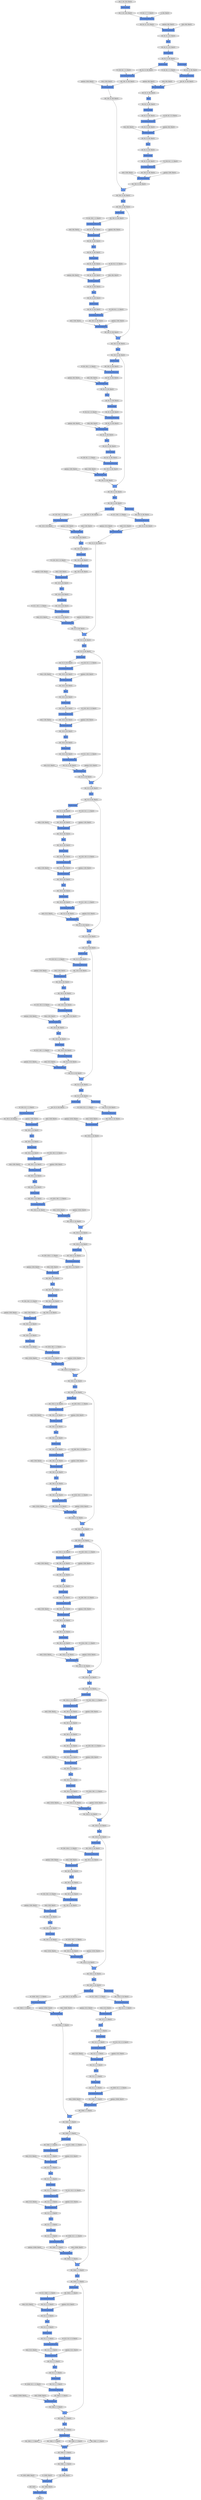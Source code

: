 digraph graphname{rankdir=TB;47751080542352 [label="HaloExchange",shape="record",fillcolor="#6495ED",style="filled"];47751080542416 [label="HaloExchange",shape="record",fillcolor="#6495ED",style="filled"];47751080542480 [label="(64, 256, 15, 56), float32",shape="octagon",fillcolor="#E0E0E0",style="filled"];47749230592336 [label="W: (1000, 4096), float32",shape="octagon",fillcolor="#E0E0E0",style="filled"];47751080542544 [label="(64, 64, 15, 56), float32",shape="octagon",fillcolor="#E0E0E0",style="filled"];47751080542608 [label="(64, 256, 15, 56), float32",shape="octagon",fillcolor="#E0E0E0",style="filled"];47751080542672 [label="BatchNormalization",shape="record",fillcolor="#6495ED",style="filled"];47751080542736 [label="(64, 64, 15, 56), float32",shape="octagon",fillcolor="#E0E0E0",style="filled"];47751029293584 [label="ReLU",shape="record",fillcolor="#6495ED",style="filled"];47751080542800 [label="_ + _",shape="record",fillcolor="#6495ED",style="filled"];47751087391376 [label="(64, 128, 8, 28), float32",shape="octagon",fillcolor="#E0E0E0",style="filled"];47749230592720 [label="b: (1000), float32",shape="octagon",fillcolor="#E0E0E0",style="filled"];47751087391504 [label="BatchNormalization",shape="record",fillcolor="#6495ED",style="filled"];47751080543056 [label="Convolution2DFunction",shape="record",fillcolor="#6495ED",style="filled"];47751087391632 [label="(64, 128, 8, 28), float32",shape="octagon",fillcolor="#E0E0E0",style="filled"];47751080543120 [label="(64, 64, 15, 56), float32",shape="octagon",fillcolor="#E0E0E0",style="filled"];47751029294032 [label="ReLU",shape="record",fillcolor="#6495ED",style="filled"];47751087391760 [label="HaloExchange",shape="record",fillcolor="#6495ED",style="filled"];47751080543248 [label="(64, 64, 15, 56), float32",shape="octagon",fillcolor="#E0E0E0",style="filled"];47751087391888 [label="(64, 128, 8, 28), float32",shape="octagon",fillcolor="#E0E0E0",style="filled"];47751080543440 [label="(64, 64, 15, 56), float32",shape="octagon",fillcolor="#E0E0E0",style="filled"];47751080543504 [label="ReLU",shape="record",fillcolor="#6495ED",style="filled"];47751080543568 [label="(64, 64, 15, 56), float32",shape="octagon",fillcolor="#E0E0E0",style="filled"];47751087392144 [label="(64, 512, 8, 28), float32",shape="octagon",fillcolor="#E0E0E0",style="filled"];47751080543632 [label="Convolution2DFunction",shape="record",fillcolor="#6495ED",style="filled"];47751087392272 [label="(64, 512, 8, 28), float32",shape="octagon",fillcolor="#E0E0E0",style="filled"];47751079953936 [label="ReLU",shape="record",fillcolor="#6495ED",style="filled"];47751079954000 [label="Convolution2DFunction",shape="record",fillcolor="#6495ED",style="filled"];47751087392400 [label="(64, 512, 8, 28), float32",shape="octagon",fillcolor="#E0E0E0",style="filled"];47751080543888 [label="BatchNormalization",shape="record",fillcolor="#6495ED",style="filled"];47751087392464 [label="BatchNormalization",shape="record",fillcolor="#6495ED",style="filled"];47751080543952 [label="(64, 64, 15, 56), float32",shape="octagon",fillcolor="#E0E0E0",style="filled"];47751080544080 [label="(64, 64, 15, 56), float32",shape="octagon",fillcolor="#E0E0E0",style="filled"];47751087392656 [label="BatchNormalization",shape="record",fillcolor="#6495ED",style="filled"];47751080544208 [label="HaloExchange",shape="record",fillcolor="#6495ED",style="filled"];47751080544272 [label="(64, 256, 15, 56), float32",shape="octagon",fillcolor="#E0E0E0",style="filled"];47751080544336 [label="(64, 256, 15, 56), float32",shape="octagon",fillcolor="#E0E0E0",style="filled"];47751087392912 [label="Convolution2DFunction",shape="record",fillcolor="#6495ED",style="filled"];47751080544400 [label="BatchNormalization",shape="record",fillcolor="#6495ED",style="filled"];47751079954576 [label="(64, 3, 62, 224), float32",shape="octagon",fillcolor="#E0E0E0",style="filled"];47751087392976 [label="(64, 512, 8, 28), float32",shape="octagon",fillcolor="#E0E0E0",style="filled"];47751080544464 [label="ReLU",shape="record",fillcolor="#6495ED",style="filled"];47751080544720 [label="Convolution2DFunction",shape="record",fillcolor="#6495ED",style="filled"];47751080544784 [label="(64, 256, 15, 56), float32",shape="octagon",fillcolor="#E0E0E0",style="filled"];47751080544912 [label="HaloExchange",shape="record",fillcolor="#6495ED",style="filled"];47751087393488 [label="SpatialAllGather",shape="record",fillcolor="#6495ED",style="filled"];47751080544976 [label="Convolution2DFunction",shape="record",fillcolor="#6495ED",style="filled"];47751087393552 [label="(64, 512, 8, 28), float32",shape="octagon",fillcolor="#E0E0E0",style="filled"];47751080545040 [label="(64, 256, 15, 56), float32",shape="octagon",fillcolor="#E0E0E0",style="filled"];47751080545104 [label="ReLU",shape="record",fillcolor="#6495ED",style="filled"];47751080545232 [label="(64, 64, 15, 56), float32",shape="octagon",fillcolor="#E0E0E0",style="filled"];47751080545296 [label="ReLU",shape="record",fillcolor="#6495ED",style="filled"];47751080545360 [label="(64, 64, 15, 56), float32",shape="octagon",fillcolor="#E0E0E0",style="filled"];47751028083792 [label="(64, 64, 31, 112), float32",shape="octagon",fillcolor="#E0E0E0",style="filled"];47751080545424 [label="Convolution2DFunction",shape="record",fillcolor="#6495ED",style="filled"];47751087394000 [label="HaloExchange",shape="record",fillcolor="#6495ED",style="filled"];47751087394064 [label="(64, 256, 4, 14), float32",shape="octagon",fillcolor="#E0E0E0",style="filled"];47751080545680 [label="BatchNormalization",shape="record",fillcolor="#6495ED",style="filled"];47751080545744 [label="(64, 64, 15, 56), float32",shape="octagon",fillcolor="#E0E0E0",style="filled"];47751080545872 [label="(64, 64, 15, 56), float32",shape="octagon",fillcolor="#E0E0E0",style="filled"];47751087394448 [label="ReLU",shape="record",fillcolor="#6495ED",style="filled"];47751080546000 [label="ReLU",shape="record",fillcolor="#6495ED",style="filled"];47751080546064 [label="(64, 64, 15, 56), float32",shape="octagon",fillcolor="#E0E0E0",style="filled"];47751080546128 [label="HaloExchange",shape="record",fillcolor="#6495ED",style="filled"];47751087394704 [label="Convolution2DFunction",shape="record",fillcolor="#6495ED",style="filled"];47751080546192 [label="_ + _",shape="record",fillcolor="#6495ED",style="filled"];47751087394768 [label="(64, 256, 4, 14), float32",shape="octagon",fillcolor="#E0E0E0",style="filled"];47751080546256 [label="BatchNormalization",shape="record",fillcolor="#6495ED",style="filled"];47751087525968 [label="BatchNormalization",shape="record",fillcolor="#6495ED",style="filled"];47751087427664 [label="(64, 1024, 4, 14), float32",shape="octagon",fillcolor="#E0E0E0",style="filled"];47749230530832 [label="W: (512, 1024, 1, 1), float32",shape="octagon",fillcolor="#E0E0E0",style="filled"];47751087427920 [label="BatchNormalization",shape="record",fillcolor="#6495ED",style="filled"];47749230268752 [label="gamma: (512), float32",shape="octagon",fillcolor="#E0E0E0",style="filled"];47751087526288 [label="(64, 1024, 4, 14), float32",shape="octagon",fillcolor="#E0E0E0",style="filled"];47749230465424 [label="gamma: (1024), float32",shape="octagon",fillcolor="#E0E0E0",style="filled"];47751087427984 [label="(64, 1024, 4, 14), float32",shape="octagon",fillcolor="#E0E0E0",style="filled"];47749230269072 [label="beta: (512), float32",shape="octagon",fillcolor="#E0E0E0",style="filled"];47749230531280 [label="gamma: (512), float32",shape="octagon",fillcolor="#E0E0E0",style="filled"];47749230465744 [label="beta: (1024), float32",shape="octagon",fillcolor="#E0E0E0",style="filled"];47751087526800 [label="Convolution2DFunction",shape="record",fillcolor="#6495ED",style="filled"];47751087428496 [label="HaloExchange",shape="record",fillcolor="#6495ED",style="filled"];47751087526864 [label="(64, 1024, 4, 14), float32",shape="octagon",fillcolor="#E0E0E0",style="filled"];47751087428560 [label="(64, 1024, 4, 14), float32",shape="octagon",fillcolor="#E0E0E0",style="filled"];47749230531600 [label="beta: (512), float32",shape="octagon",fillcolor="#E0E0E0",style="filled"];47751087527056 [label="(64, 1024, 4, 14), float32",shape="octagon",fillcolor="#E0E0E0",style="filled"];47749230466320 [label="W: (256, 1024, 1, 1), float32",shape="octagon",fillcolor="#E0E0E0",style="filled"];47749230269712 [label="W: (256, 512, 1, 1), float32",shape="octagon",fillcolor="#E0E0E0",style="filled"];47749230531984 [label="W: (512, 512, 3, 3), float32",shape="octagon",fillcolor="#E0E0E0",style="filled"];47751087429072 [label="(64, 256, 4, 14), float32",shape="octagon",fillcolor="#E0E0E0",style="filled"];47751087527440 [label="(64, 256, 4, 14), float32",shape="octagon",fillcolor="#E0E0E0",style="filled"];47749230466768 [label="gamma: (256), float32",shape="octagon",fillcolor="#E0E0E0",style="filled"];47749230270160 [label="gamma: (256), float32",shape="octagon",fillcolor="#E0E0E0",style="filled"];47749230532432 [label="gamma: (512), float32",shape="octagon",fillcolor="#E0E0E0",style="filled"];47751087429456 [label="ReLU",shape="record",fillcolor="#6495ED",style="filled"];47751087527824 [label="ReLU",shape="record",fillcolor="#6495ED",style="filled"];47749230467088 [label="beta: (256), float32",shape="octagon",fillcolor="#E0E0E0",style="filled"];47749230270480 [label="beta: (256), float32",shape="octagon",fillcolor="#E0E0E0",style="filled"];47751087429712 [label="Convolution2DFunction",shape="record",fillcolor="#6495ED",style="filled"];47749230532752 [label="beta: (512), float32",shape="octagon",fillcolor="#E0E0E0",style="filled"];47751087528080 [label="Convolution2DFunction",shape="record",fillcolor="#6495ED",style="filled"];47751087429776 [label="(64, 256, 4, 14), float32",shape="octagon",fillcolor="#E0E0E0",style="filled"];47751087528144 [label="(64, 256, 4, 14), float32",shape="octagon",fillcolor="#E0E0E0",style="filled"];47751087429904 [label="ReLU",shape="record",fillcolor="#6495ED",style="filled"];47751087528272 [label="ReLU",shape="record",fillcolor="#6495ED",style="filled"];47749230467472 [label="W: (256, 256, 3, 3), float32",shape="octagon",fillcolor="#E0E0E0",style="filled"];47751087430032 [label="(64, 256, 4, 14), float32",shape="octagon",fillcolor="#E0E0E0",style="filled"];47749230270864 [label="W: (256, 256, 3, 3), float32",shape="octagon",fillcolor="#E0E0E0",style="filled"];47751087528400 [label="(64, 256, 4, 14), float32",shape="octagon",fillcolor="#E0E0E0",style="filled"];47749230533136 [label="W: (2048, 512, 1, 1), float32",shape="octagon",fillcolor="#E0E0E0",style="filled"];47751087430160 [label="HaloExchange",shape="record",fillcolor="#6495ED",style="filled"];47751087528528 [label="HaloExchange",shape="record",fillcolor="#6495ED",style="filled"];47751087430288 [label="(64, 256, 4, 14), float32",shape="octagon",fillcolor="#E0E0E0",style="filled"];47751087528656 [label="(64, 256, 4, 14), float32",shape="octagon",fillcolor="#E0E0E0",style="filled"];47749230467920 [label="gamma: (256), float32",shape="octagon",fillcolor="#E0E0E0",style="filled"];47749230271312 [label="gamma: (256), float32",shape="octagon",fillcolor="#E0E0E0",style="filled"];47749230533584 [label="gamma: (2048), float32",shape="octagon",fillcolor="#E0E0E0",style="filled"];47751087430608 [label="ReLU",shape="record",fillcolor="#6495ED",style="filled"];47751087528976 [label="ReLU",shape="record",fillcolor="#6495ED",style="filled"];47751087430672 [label="(64, 256, 4, 14), float32",shape="octagon",fillcolor="#E0E0E0",style="filled"];47751087529040 [label="(64, 256, 4, 14), float32",shape="octagon",fillcolor="#E0E0E0",style="filled"];47749230468240 [label="beta: (256), float32",shape="octagon",fillcolor="#E0E0E0",style="filled"];47749230271632 [label="beta: (256), float32",shape="octagon",fillcolor="#E0E0E0",style="filled"];47749230533904 [label="beta: (2048), float32",shape="octagon",fillcolor="#E0E0E0",style="filled"];47751087431056 [label="Convolution2DFunction",shape="record",fillcolor="#6495ED",style="filled"];47751087529424 [label="Convolution2DFunction",shape="record",fillcolor="#6495ED",style="filled"];47749230468624 [label="W: (1024, 256, 1, 1), float32",shape="octagon",fillcolor="#E0E0E0",style="filled"];47749230272016 [label="W: (1024, 256, 1, 1), float32",shape="octagon",fillcolor="#E0E0E0",style="filled"];47749230534288 [label="W: (2048, 1024, 1, 1), float32",shape="octagon",fillcolor="#E0E0E0",style="filled"];47751087431312 [label="BatchNormalization",shape="record",fillcolor="#6495ED",style="filled"];47751087529680 [label="BatchNormalization",shape="record",fillcolor="#6495ED",style="filled"];47751087431376 [label="(64, 256, 4, 14), float32",shape="octagon",fillcolor="#E0E0E0",style="filled"];47751087529744 [label="(64, 256, 4, 14), float32",shape="octagon",fillcolor="#E0E0E0",style="filled"];47751087431504 [label="_ + _",shape="record",fillcolor="#6495ED",style="filled"];47751087529872 [label="_ + _",shape="record",fillcolor="#6495ED",style="filled"];47751087431632 [label="(64, 256, 4, 14), float32",shape="octagon",fillcolor="#E0E0E0",style="filled"];47749230469072 [label="gamma: (1024), float32",shape="octagon",fillcolor="#E0E0E0",style="filled"];47749230272464 [label="gamma: (1024), float32",shape="octagon",fillcolor="#E0E0E0",style="filled"];47749230567504 [label="beta: (2048), float32",shape="octagon",fillcolor="#E0E0E0",style="filled"];47751087562832 [label="(64, 512, 2, 7), float32",shape="octagon",fillcolor="#E0E0E0",style="filled"];47751087464528 [label="(64, 256, 4, 14), float32",shape="octagon",fillcolor="#E0E0E0",style="filled"];47751087628496 [label="(64, 512, 2, 7), float32",shape="octagon",fillcolor="#E0E0E0",style="filled"];47749230207312 [label="gamma: (512), float32",shape="octagon",fillcolor="#E0E0E0",style="filled"];47751087628752 [label="(64, 512, 2, 7), float32",shape="octagon",fillcolor="#E0E0E0",style="filled"];47749230568080 [label="W: (512, 2048, 1, 1), float32",shape="octagon",fillcolor="#E0E0E0",style="filled"];47749230207632 [label="beta: (512), float32",shape="octagon",fillcolor="#E0E0E0",style="filled"];47751087563536 [label="(64, 512, 2, 7), float32",shape="octagon",fillcolor="#E0E0E0",style="filled"];47751087465232 [label="(64, 256, 4, 14), float32",shape="octagon",fillcolor="#E0E0E0",style="filled"];47751087629136 [label="(64, 2048, 2, 7), float32",shape="octagon",fillcolor="#E0E0E0",style="filled"];47751087563664 [label="BatchNormalization",shape="record",fillcolor="#6495ED",style="filled"];47751087465360 [label="BatchNormalization",shape="record",fillcolor="#6495ED",style="filled"];47751087629264 [label="(64, 2048, 2, 7), float32",shape="octagon",fillcolor="#E0E0E0",style="filled"];47751087563792 [label="(64, 512, 2, 7), float32",shape="octagon",fillcolor="#E0E0E0",style="filled"];47751087465488 [label="(64, 256, 4, 14), float32",shape="octagon",fillcolor="#E0E0E0",style="filled"];47749230208016 [label="W: (512, 256, 1, 1), float32",shape="octagon",fillcolor="#E0E0E0",style="filled"];47749230568528 [label="gamma: (512), float32",shape="octagon",fillcolor="#E0E0E0",style="filled"];47751087563920 [label="Convolution2DFunction",shape="record",fillcolor="#6495ED",style="filled"];47751087564048 [label="(64, 512, 2, 7), float32",shape="octagon",fillcolor="#E0E0E0",style="filled"];47751087465744 [label="(64, 256, 4, 14), float32",shape="octagon",fillcolor="#E0E0E0",style="filled"];47749230568848 [label="beta: (512), float32",shape="octagon",fillcolor="#E0E0E0",style="filled"];47751087465936 [label="ReLU",shape="record",fillcolor="#6495ED",style="filled"];47749230208464 [label="gamma: (512), float32",shape="octagon",fillcolor="#E0E0E0",style="filled"];47751087629840 [label="(64, 2048, 2, 7), float32",shape="octagon",fillcolor="#E0E0E0",style="filled"];47751087466000 [label="HaloExchange",shape="record",fillcolor="#6495ED",style="filled"];47751087564368 [label="BatchNormalization",shape="record",fillcolor="#6495ED",style="filled"];47751087564432 [label="(64, 2048, 2, 7), float32",shape="octagon",fillcolor="#E0E0E0",style="filled"];47751087466128 [label="(64, 1024, 4, 14), float32",shape="octagon",fillcolor="#E0E0E0",style="filled"];47749230569232 [label="W: (512, 512, 3, 3), float32",shape="octagon",fillcolor="#E0E0E0",style="filled"];47751087564560 [label="(64, 1024, 4, 14), float32",shape="octagon",fillcolor="#E0E0E0",style="filled"];47751087466256 [label="(64, 1024, 4, 14), float32",shape="octagon",fillcolor="#E0E0E0",style="filled"];47749230208784 [label="beta: (512), float32",shape="octagon",fillcolor="#E0E0E0",style="filled"];47751087564624 [label="HaloExchange",shape="record",fillcolor="#6495ED",style="filled"];47751087466320 [label="BatchNormalization",shape="record",fillcolor="#6495ED",style="filled"];47751087630352 [label="AveragePooling2D",shape="record",fillcolor="#6495ED",style="filled"];47751087564816 [label="BatchNormalization",shape="record",fillcolor="#6495ED",style="filled"];47751087466512 [label="HaloExchange",shape="record",fillcolor="#6495ED",style="filled"];47751087630416 [label="(64, 2048, 2, 7), float32",shape="octagon",fillcolor="#E0E0E0",style="filled"];47751087630544 [label="SoftmaxCrossEntropy",shape="record",fillcolor="#6495ED",style="filled"];47749230569680 [label="gamma: (512), float32",shape="octagon",fillcolor="#E0E0E0",style="filled"];47751087630608 [label="(64, 2048, 2, 7), float32",shape="octagon",fillcolor="#E0E0E0",style="filled"];47751087565072 [label="ReLU",shape="record",fillcolor="#6495ED",style="filled"];47751087466768 [label="Convolution2DFunction",shape="record",fillcolor="#6495ED",style="filled"];47751087565136 [label="(64, 2048, 2, 7), float32",shape="octagon",fillcolor="#E0E0E0",style="filled"];47751087466832 [label="(64, 1024, 4, 14), float32",shape="octagon",fillcolor="#E0E0E0",style="filled"];47749230209360 [label="W: (128, 512, 1, 1), float32",shape="octagon",fillcolor="#E0E0E0",style="filled"];47749230570000 [label="beta: (512), float32",shape="octagon",fillcolor="#E0E0E0",style="filled"];47751087630928 [label="(64, 2048, 2, 7), float32",shape="octagon",fillcolor="#E0E0E0",style="filled"];47751087565520 [label="(64, 2048, 2, 7), float32",shape="octagon",fillcolor="#E0E0E0",style="filled"];47751087565584 [label="ReLU",shape="record",fillcolor="#6495ED",style="filled"];47749230209808 [label="gamma: (128), float32",shape="octagon",fillcolor="#E0E0E0",style="filled"];47751087631184 [label="(64, 2048, 2, 7), float32",shape="octagon",fillcolor="#E0E0E0",style="filled"];47751087565648 [label="(64, 2048, 2, 7), float32",shape="octagon",fillcolor="#E0E0E0",style="filled"];47751087467344 [label="HaloExchange",shape="record",fillcolor="#6495ED",style="filled"];47749230570384 [label="W: (2048, 512, 1, 1), float32",shape="octagon",fillcolor="#E0E0E0",style="filled"];47751087467408 [label="(64, 1024, 4, 14), float32",shape="octagon",fillcolor="#E0E0E0",style="filled"];47751087565776 [label="(64, 2048, 2, 7), float32",shape="octagon",fillcolor="#E0E0E0",style="filled"];47751087565840 [label="ReLU",shape="record",fillcolor="#6495ED",style="filled"];47751087467600 [label="(64, 1024, 4, 14), float32",shape="octagon",fillcolor="#E0E0E0",style="filled"];47749230210128 [label="beta: (128), float32",shape="octagon",fillcolor="#E0E0E0",style="filled"];47751087631504 [label="(64, 2048, 2, 7), float32",shape="octagon",fillcolor="#E0E0E0",style="filled"];47751087566032 [label="Convolution2DFunction",shape="record",fillcolor="#6495ED",style="filled"];47749230570832 [label="gamma: (2048), float32",shape="octagon",fillcolor="#E0E0E0",style="filled"];47751087631760 [label="LinearFunction",shape="record",fillcolor="#6495ED",style="filled"];47751087467920 [label="ReLU",shape="record",fillcolor="#6495ED",style="filled"];47751087631824 [label="(64, 2048, 8, 7), float32",shape="octagon",fillcolor="#E0E0E0",style="filled"];47751087566288 [label="HaloExchange",shape="record",fillcolor="#6495ED",style="filled"];47751087467984 [label="(64, 256, 4, 14), float32",shape="octagon",fillcolor="#E0E0E0",style="filled"];47749230210512 [label="W: (128, 128, 3, 3), float32",shape="octagon",fillcolor="#E0E0E0",style="filled"];47751087566352 [label="(64, 2048, 2, 7), float32",shape="octagon",fillcolor="#E0E0E0",style="filled"];47749161266768 [label="W: (64, 3, 7, 7), float32",shape="octagon",fillcolor="#E0E0E0",style="filled"];47749230571152 [label="beta: (2048), float32",shape="octagon",fillcolor="#E0E0E0",style="filled"];47751087632080 [label="Reshape",shape="record",fillcolor="#6495ED",style="filled"];47751087468368 [label="Convolution2DFunction",shape="record",fillcolor="#6495ED",style="filled"];47749230210960 [label="gamma: (128), float32",shape="octagon",fillcolor="#E0E0E0",style="filled"];47751087632336 [label="(64), int32",shape="octagon",fillcolor="#E0E0E0",style="filled"];47751087665232 [label="(64, 2048, 2, 1), float32",shape="octagon",fillcolor="#E0E0E0",style="filled"];47751080653008 [label="HaloExchange",shape="record",fillcolor="#6495ED",style="filled"];47751080653072 [label="(64, 128, 8, 28), float32",shape="octagon",fillcolor="#E0E0E0",style="filled"];47749230178576 [label="beta: (64), float32",shape="octagon",fillcolor="#E0E0E0",style="filled"];47751080653136 [label="BatchNormalization",shape="record",fillcolor="#6495ED",style="filled"];47751080653200 [label="(64, 128, 8, 28), float32",shape="octagon",fillcolor="#E0E0E0",style="filled"];47751080653264 [label="Convolution2DFunction",shape="record",fillcolor="#6495ED",style="filled"];47749230178960 [label="W: (256, 64, 1, 1), float32",shape="octagon",fillcolor="#E0E0E0",style="filled"];47751080653584 [label="(64, 128, 8, 28), float32",shape="octagon",fillcolor="#E0E0E0",style="filled"];47751087666000 [label="(64, 4096), float32",shape="octagon",fillcolor="#E0E0E0",style="filled"];47751080653712 [label="(64, 128, 8, 28), float32",shape="octagon",fillcolor="#E0E0E0",style="filled"];47751080653840 [label="ReLU",shape="record",fillcolor="#6495ED",style="filled"];47751080653904 [label="(64, 512, 8, 28), float32",shape="octagon",fillcolor="#E0E0E0",style="filled"];47749230179408 [label="gamma: (256), float32",shape="octagon",fillcolor="#E0E0E0",style="filled"];47751080653968 [label="(64, 512, 8, 28), float32",shape="octagon",fillcolor="#E0E0E0",style="filled"];47751080654032 [label="BatchNormalization",shape="record",fillcolor="#6495ED",style="filled"];47751080654096 [label="ReLU",shape="record",fillcolor="#6495ED",style="filled"];47751087666512 [label="(64, 1000), float32",shape="octagon",fillcolor="#E0E0E0",style="filled"];47749230179728 [label="beta: (256), float32",shape="octagon",fillcolor="#E0E0E0",style="filled"];47751087666640 [label="float32",shape="octagon",fillcolor="#E0E0E0",style="filled"];47751080654352 [label="Convolution2DFunction",shape="record",fillcolor="#6495ED",style="filled"];47751080654416 [label="(64, 512, 8, 28), float32",shape="octagon",fillcolor="#E0E0E0",style="filled"];47751080654608 [label="ReLU",shape="record",fillcolor="#6495ED",style="filled"];47749154289424 [label="BatchNormalization",shape="record",fillcolor="#6495ED",style="filled"];47751080654672 [label="(64, 512, 8, 28), float32",shape="octagon",fillcolor="#E0E0E0",style="filled"];47751080654800 [label="(64, 512, 8, 28), float32",shape="octagon",fillcolor="#E0E0E0",style="filled"];47749230180304 [label="W: (64, 256, 1, 1), float32",shape="octagon",fillcolor="#E0E0E0",style="filled"];47751080655120 [label="ReLU",shape="record",fillcolor="#6495ED",style="filled"];47751080655184 [label="(64, 128, 8, 28), float32",shape="octagon",fillcolor="#E0E0E0",style="filled"];47749230180752 [label="gamma: (64), float32",shape="octagon",fillcolor="#E0E0E0",style="filled"];47751080655568 [label="Convolution2DFunction",shape="record",fillcolor="#6495ED",style="filled"];47749230181072 [label="beta: (64), float32",shape="octagon",fillcolor="#E0E0E0",style="filled"];47751080655824 [label="BatchNormalization",shape="record",fillcolor="#6495ED",style="filled"];47751080655888 [label="(64, 128, 8, 28), float32",shape="octagon",fillcolor="#E0E0E0",style="filled"];47749230181456 [label="W: (64, 64, 3, 3), float32",shape="octagon",fillcolor="#E0E0E0",style="filled"];47751080656016 [label="_ + _",shape="record",fillcolor="#6495ED",style="filled"];47749123226768 [label="_ + _",shape="record",fillcolor="#6495ED",style="filled"];47751080656144 [label="(64, 128, 8, 28), float32",shape="octagon",fillcolor="#E0E0E0",style="filled"];47751080656272 [label="HaloExchange",shape="record",fillcolor="#6495ED",style="filled"];47751080656400 [label="(64, 128, 8, 28), float32",shape="octagon",fillcolor="#E0E0E0",style="filled"];47749230181904 [label="gamma: (64), float32",shape="octagon",fillcolor="#E0E0E0",style="filled"];47751079919568 [label="HaloExchange",shape="record",fillcolor="#6495ED",style="filled"];47751080656720 [label="ReLU",shape="record",fillcolor="#6495ED",style="filled"];47749230182224 [label="beta: (64), float32",shape="octagon",fillcolor="#E0E0E0",style="filled"];47749154291536 [label="b: (64), float32",shape="octagon",fillcolor="#E0E0E0",style="filled"];47751080656784 [label="(64, 128, 8, 28), float32",shape="octagon",fillcolor="#E0E0E0",style="filled"];47751087505552 [label="(64, 1024, 4, 14), float32",shape="octagon",fillcolor="#E0E0E0",style="filled"];47749230248208 [label="W: (512, 128, 1, 1), float32",shape="octagon",fillcolor="#E0E0E0",style="filled"];47751080591632 [label="(64, 64, 15, 56), float32",shape="octagon",fillcolor="#E0E0E0",style="filled"];47749230117136 [label="gamma: (256), float32",shape="octagon",fillcolor="#E0E0E0",style="filled"];47749230444880 [label="W: (1024, 256, 1, 1), float32",shape="octagon",fillcolor="#E0E0E0",style="filled"];47751080591696 [label="(64, 64, 15, 56), float32",shape="octagon",fillcolor="#E0E0E0",style="filled"];47751080591760 [label="(64, 256, 15, 56), float32",shape="octagon",fillcolor="#E0E0E0",style="filled"];47751080591824 [label="(64, 64, 15, 56), float32",shape="octagon",fillcolor="#E0E0E0",style="filled"];47751087505936 [label="(64, 256, 4, 14), float32",shape="octagon",fillcolor="#E0E0E0",style="filled"];47751080591888 [label="HaloExchange",shape="record",fillcolor="#6495ED",style="filled"];47749230510672 [label="W: (256, 1024, 1, 1), float32",shape="octagon",fillcolor="#E0E0E0",style="filled"];47749230117456 [label="beta: (256), float32",shape="octagon",fillcolor="#E0E0E0",style="filled"];47749230051920 [label="gamma: (64), float32",shape="octagon",fillcolor="#E0E0E0",style="filled"];47751080592016 [label="(64, 256, 15, 56), float32",shape="octagon",fillcolor="#E0E0E0",style="filled"];47749230248656 [label="gamma: (512), float32",shape="octagon",fillcolor="#E0E0E0",style="filled"];47751080592080 [label="(64, 256, 15, 56), float32",shape="octagon",fillcolor="#E0E0E0",style="filled"];47749230445328 [label="gamma: (1024), float32",shape="octagon",fillcolor="#E0E0E0",style="filled"];47751080592144 [label="BatchNormalization",shape="record",fillcolor="#6495ED",style="filled"];47751080592208 [label="BatchNormalization",shape="record",fillcolor="#6495ED",style="filled"];47751087506320 [label="BatchNormalization",shape="record",fillcolor="#6495ED",style="filled"];47749230052240 [label="beta: (64), float32",shape="octagon",fillcolor="#E0E0E0",style="filled"];47749230117840 [label="W: (256, 64, 1, 1), float32",shape="octagon",fillcolor="#E0E0E0",style="filled"];47749230511120 [label="gamma: (256), float32",shape="octagon",fillcolor="#E0E0E0",style="filled"];47749230248976 [label="beta: (512), float32",shape="octagon",fillcolor="#E0E0E0",style="filled"];47749230445648 [label="beta: (1024), float32",shape="octagon",fillcolor="#E0E0E0",style="filled"];47751080592464 [label="HaloExchange",shape="record",fillcolor="#6495ED",style="filled"];47751087506576 [label="BatchNormalization",shape="record",fillcolor="#6495ED",style="filled"];47751080592528 [label="(64, 256, 15, 56), float32",shape="octagon",fillcolor="#E0E0E0",style="filled"];47751087506640 [label="(64, 256, 4, 14), float32",shape="octagon",fillcolor="#E0E0E0",style="filled"];47751080592720 [label="HaloExchange",shape="record",fillcolor="#6495ED",style="filled"];47749230511440 [label="beta: (256), float32",shape="octagon",fillcolor="#E0E0E0",style="filled"];47751087506768 [label="Convolution2DFunction",shape="record",fillcolor="#6495ED",style="filled"];47751080592784 [label="(64, 256, 15, 56), float32",shape="octagon",fillcolor="#E0E0E0",style="filled"];47749230118288 [label="gamma: (256), float32",shape="octagon",fillcolor="#E0E0E0",style="filled"];47751087506896 [label="(64, 256, 4, 14), float32",shape="octagon",fillcolor="#E0E0E0",style="filled"];47751080592848 [label="(64, 128, 8, 28), float32",shape="octagon",fillcolor="#E0E0E0",style="filled"];47751080592912 [label="HaloExchange",shape="record",fillcolor="#6495ED",style="filled"];47751087507024 [label="HaloExchange",shape="record",fillcolor="#6495ED",style="filled"];47749230249552 [label="W: (128, 512, 1, 1), float32",shape="octagon",fillcolor="#E0E0E0",style="filled"];47751080592976 [label="Convolution2DFunction",shape="record",fillcolor="#6495ED",style="filled"];47749230052944 [label="W: (64, 64, 1, 1), float32",shape="octagon",fillcolor="#E0E0E0",style="filled"];47749230446224 [label="W: (256, 1024, 1, 1), float32",shape="octagon",fillcolor="#E0E0E0",style="filled"];47751080593040 [label="(64, 128, 8, 28), float32",shape="octagon",fillcolor="#E0E0E0",style="filled"];47749230511824 [label="W: (256, 256, 3, 3), float32",shape="octagon",fillcolor="#E0E0E0",style="filled"];47751087507152 [label="(64, 256, 4, 14), float32",shape="octagon",fillcolor="#E0E0E0",style="filled"];47751080593104 [label="BatchNormalization",shape="record",fillcolor="#6495ED",style="filled"];47749230118608 [label="beta: (256), float32",shape="octagon",fillcolor="#E0E0E0",style="filled"];47751080593360 [label="Convolution2DFunction",shape="record",fillcolor="#6495ED",style="filled"];47749230053328 [label="gamma: (64), float32",shape="octagon",fillcolor="#E0E0E0",style="filled"];47749230250000 [label="gamma: (128), float32",shape="octagon",fillcolor="#E0E0E0",style="filled"];47751080593424 [label="(64, 128, 8, 28), float32",shape="octagon",fillcolor="#E0E0E0",style="filled"];47751087507536 [label="(64, 256, 4, 14), float32",shape="octagon",fillcolor="#E0E0E0",style="filled"];47749230446672 [label="gamma: (256), float32",shape="octagon",fillcolor="#E0E0E0",style="filled"];47749230512272 [label="gamma: (256), float32",shape="octagon",fillcolor="#E0E0E0",style="filled"];47751080593552 [label="(64, 128, 8, 28), float32",shape="octagon",fillcolor="#E0E0E0",style="filled"];47751080593680 [label="ReLU",shape="record",fillcolor="#6495ED",style="filled"];47749230053648 [label="beta: (64), float32",shape="octagon",fillcolor="#E0E0E0",style="filled"];47749230250320 [label="beta: (128), float32",shape="octagon",fillcolor="#E0E0E0",style="filled"];47751080593744 [label="(64, 128, 8, 28), float32",shape="octagon",fillcolor="#E0E0E0",style="filled"];47749230446992 [label="beta: (256), float32",shape="octagon",fillcolor="#E0E0E0",style="filled"];47751080593808 [label="ReLU",shape="record",fillcolor="#6495ED",style="filled"];47749230512592 [label="beta: (256), float32",shape="octagon",fillcolor="#E0E0E0",style="filled"];47751087507920 [label="Convolution2DFunction",shape="record",fillcolor="#6495ED",style="filled"];47751080593872 [label="(64, 128, 8, 28), float32",shape="octagon",fillcolor="#E0E0E0",style="filled"];47751080593936 [label="Convolution2DFunction",shape="record",fillcolor="#6495ED",style="filled"];47749230119504 [label="W: (64, 256, 1, 1), float32",shape="octagon",fillcolor="#E0E0E0",style="filled"];47749230054032 [label="W: (64, 64, 3, 3), float32",shape="octagon",fillcolor="#E0E0E0",style="filled"];47751087508176 [label="BatchNormalization",shape="record",fillcolor="#6495ED",style="filled"];47749230250704 [label="W: (128, 128, 3, 3), float32",shape="octagon",fillcolor="#E0E0E0",style="filled"];47751087508240 [label="(64, 256, 4, 14), float32",shape="octagon",fillcolor="#E0E0E0",style="filled"];47749230447376 [label="W: (256, 256, 3, 3), float32",shape="octagon",fillcolor="#E0E0E0",style="filled"];47751080594192 [label="BatchNormalization",shape="record",fillcolor="#6495ED",style="filled"];47749230512976 [label="W: (1024, 256, 1, 1), float32",shape="octagon",fillcolor="#E0E0E0",style="filled"];47751080594256 [label="(64, 128, 8, 28), float32",shape="octagon",fillcolor="#E0E0E0",style="filled"];47751087508368 [label="ReLU",shape="record",fillcolor="#6495ED",style="filled"];47749230119824 [label="gamma: (64), float32",shape="octagon",fillcolor="#E0E0E0",style="filled"];47751080594384 [label="(64, 128, 8, 28), float32",shape="octagon",fillcolor="#E0E0E0",style="filled"];47751087508496 [label="(64, 256, 4, 14), float32",shape="octagon",fillcolor="#E0E0E0",style="filled"];47751080594448 [label="_ + _",shape="record",fillcolor="#6495ED",style="filled"];47751080594512 [label="Convolution2DFunction",shape="record",fillcolor="#6495ED",style="filled"];47749230054480 [label="gamma: (64), float32",shape="octagon",fillcolor="#E0E0E0",style="filled"];47751087508624 [label="_ + _",shape="record",fillcolor="#6495ED",style="filled"];47749230251152 [label="gamma: (128), float32",shape="octagon",fillcolor="#E0E0E0",style="filled"];47751080594576 [label="(64, 512, 8, 28), float32",shape="octagon",fillcolor="#E0E0E0",style="filled"];47749230447824 [label="gamma: (256), float32",shape="octagon",fillcolor="#E0E0E0",style="filled"];47749230120144 [label="beta: (64), float32",shape="octagon",fillcolor="#E0E0E0",style="filled"];47749230513424 [label="gamma: (1024), float32",shape="octagon",fillcolor="#E0E0E0",style="filled"];47751087508752 [label="(64, 256, 4, 14), float32",shape="octagon",fillcolor="#E0E0E0",style="filled"];47751080594704 [label="(64, 256, 15, 56), float32",shape="octagon",fillcolor="#E0E0E0",style="filled"];47751080594768 [label="Convolution2DFunction",shape="record",fillcolor="#6495ED",style="filled"];47749230054800 [label="beta: (64), float32",shape="octagon",fillcolor="#E0E0E0",style="filled"];47751087508944 [label="ReLU",shape="record",fillcolor="#6495ED",style="filled"];47749230251472 [label="beta: (128), float32",shape="octagon",fillcolor="#E0E0E0",style="filled"];47749230448144 [label="beta: (256), float32",shape="octagon",fillcolor="#E0E0E0",style="filled"];47749230513744 [label="beta: (1024), float32",shape="octagon",fillcolor="#E0E0E0",style="filled"];47751087509072 [label="HaloExchange",shape="record",fillcolor="#6495ED",style="filled"];47751080595024 [label="HaloExchange",shape="record",fillcolor="#6495ED",style="filled"];47749230120528 [label="W: (64, 64, 3, 3), float32",shape="octagon",fillcolor="#E0E0E0",style="filled"];47751087509136 [label="(64, 1024, 4, 14), float32",shape="octagon",fillcolor="#E0E0E0",style="filled"];47751080595088 [label="(64, 512, 8, 28), float32",shape="octagon",fillcolor="#E0E0E0",style="filled"];47751087509264 [label="(64, 1024, 4, 14), float32",shape="octagon",fillcolor="#E0E0E0",style="filled"];47751080595216 [label="BatchNormalization",shape="record",fillcolor="#6495ED",style="filled"];47749230055184 [label="W: (256, 64, 1, 1), float32",shape="octagon",fillcolor="#E0E0E0",style="filled"];47751087509328 [label="Convolution2DFunction",shape="record",fillcolor="#6495ED",style="filled"];47749230251856 [label="W: (512, 128, 1, 1), float32",shape="octagon",fillcolor="#E0E0E0",style="filled"];47751080595280 [label="ReLU",shape="record",fillcolor="#6495ED",style="filled"];47749230448528 [label="W: (1024, 256, 1, 1), float32",shape="octagon",fillcolor="#E0E0E0",style="filled"];47751080595344 [label="(64, 512, 8, 28), float32",shape="octagon",fillcolor="#E0E0E0",style="filled"];47749230120848 [label="gamma: (64), float32",shape="octagon",fillcolor="#E0E0E0",style="filled"];47751080595408 [label="ReLU",shape="record",fillcolor="#6495ED",style="filled"];47751087542352 [label="(64, 256, 4, 14), float32",shape="octagon",fillcolor="#E0E0E0",style="filled"];47751080628304 [label="(64, 512, 8, 28), float32",shape="octagon",fillcolor="#E0E0E0",style="filled"];47749230547088 [label="gamma: (2048), float32",shape="octagon",fillcolor="#E0E0E0",style="filled"];47751087542480 [label="HaloExchange",shape="record",fillcolor="#6495ED",style="filled"];47751087444240 [label="(64, 256, 4, 14), float32",shape="octagon",fillcolor="#E0E0E0",style="filled"];47751087411472 [label="(64, 256, 4, 14), float32",shape="octagon",fillcolor="#E0E0E0",style="filled"];47751087542608 [label="(64, 256, 4, 14), float32",shape="octagon",fillcolor="#E0E0E0",style="filled"];47751087411600 [label="BatchNormalization",shape="record",fillcolor="#6495ED",style="filled"];47751080628624 [label="(64, 512, 8, 28), float32",shape="octagon",fillcolor="#E0E0E0",style="filled"];47749230547408 [label="beta: (2048), float32",shape="octagon",fillcolor="#E0E0E0",style="filled"];47751080628688 [label="(64, 512, 8, 28), float32",shape="octagon",fillcolor="#E0E0E0",style="filled"];47751087444496 [label="HaloExchange",shape="record",fillcolor="#6495ED",style="filled"];47751087411728 [label="(64, 256, 4, 14), float32",shape="octagon",fillcolor="#E0E0E0",style="filled"];47751080628752 [label="HaloExchange",shape="record",fillcolor="#6495ED",style="filled"];47751087542864 [label="(64, 1024, 4, 14), float32",shape="octagon",fillcolor="#E0E0E0",style="filled"];47751087444624 [label="(64, 1024, 4, 14), float32",shape="octagon",fillcolor="#E0E0E0",style="filled"];47751080628880 [label="HaloExchange",shape="record",fillcolor="#6495ED",style="filled"];47751087542992 [label="(64, 1024, 4, 14), float32",shape="octagon",fillcolor="#E0E0E0",style="filled"];47751080628944 [label="(64, 512, 8, 28), float32",shape="octagon",fillcolor="#E0E0E0",style="filled"];47751087444752 [label="(64, 1024, 4, 14), float32",shape="octagon",fillcolor="#E0E0E0",style="filled"];47751080629008 [label="(64, 128, 8, 28), float32",shape="octagon",fillcolor="#E0E0E0",style="filled"];47751087543120 [label="(64, 1024, 4, 14), float32",shape="octagon",fillcolor="#E0E0E0",style="filled"];47751087444816 [label="Convolution2DFunction",shape="record",fillcolor="#6495ED",style="filled"];47751087412048 [label="HaloExchange",shape="record",fillcolor="#6495ED",style="filled"];47751080629072 [label="(64, 512, 8, 28), float32",shape="octagon",fillcolor="#E0E0E0",style="filled"];47751087412112 [label="(64, 256, 4, 14), float32",shape="octagon",fillcolor="#E0E0E0",style="filled"];47751080629136 [label="BatchNormalization",shape="record",fillcolor="#6495ED",style="filled"];47751080629200 [label="(64, 128, 8, 28), float32",shape="octagon",fillcolor="#E0E0E0",style="filled"];47749230547984 [label="W: (512, 2048, 1, 1), float32",shape="octagon",fillcolor="#E0E0E0",style="filled"];47751087445008 [label="BatchNormalization",shape="record",fillcolor="#6495ED",style="filled"];47751080629264 [label="_ + _",shape="record",fillcolor="#6495ED",style="filled"];47751087543376 [label="Convolution2DFunction",shape="record",fillcolor="#6495ED",style="filled"];47751087445264 [label="Convolution2DFunction",shape="record",fillcolor="#6495ED",style="filled"];47751087412496 [label="BatchNormalization",shape="record",fillcolor="#6495ED",style="filled"];47751080629520 [label="_ + _",shape="record",fillcolor="#6495ED",style="filled"];47751087543632 [label="BatchNormalization",shape="record",fillcolor="#6495ED",style="filled"];47751087445328 [label="(64, 1024, 4, 14), float32",shape="octagon",fillcolor="#E0E0E0",style="filled"];47751080629584 [label="(64, 128, 8, 28), float32",shape="octagon",fillcolor="#E0E0E0",style="filled"];47751087543696 [label="(64, 1024, 4, 14), float32",shape="octagon",fillcolor="#E0E0E0",style="filled"];47749230548432 [label="gamma: (512), float32",shape="octagon",fillcolor="#E0E0E0",style="filled"];47751080629712 [label="(64, 128, 8, 28), float32",shape="octagon",fillcolor="#E0E0E0",style="filled"];47751087412752 [label="Convolution2DFunction",shape="record",fillcolor="#6495ED",style="filled"];47751087412816 [label="(64, 256, 4, 14), float32",shape="octagon",fillcolor="#E0E0E0",style="filled"];47751080629840 [label="Convolution2DFunction",shape="record",fillcolor="#6495ED",style="filled"];47751080629904 [label="(64, 128, 8, 28), float32",shape="octagon",fillcolor="#E0E0E0",style="filled"];47751087412944 [label="ReLU",shape="record",fillcolor="#6495ED",style="filled"];47751080629968 [label="ReLU",shape="record",fillcolor="#6495ED",style="filled"];47749230548752 [label="beta: (512), float32",shape="octagon",fillcolor="#E0E0E0",style="filled"];47751080630032 [label="(64, 128, 8, 28), float32",shape="octagon",fillcolor="#E0E0E0",style="filled"];47751087445840 [label="HaloExchange",shape="record",fillcolor="#6495ED",style="filled"];47751087413072 [label="(64, 256, 4, 14), float32",shape="octagon",fillcolor="#E0E0E0",style="filled"];47751080630096 [label="Convolution2DFunction",shape="record",fillcolor="#6495ED",style="filled"];47751087445904 [label="(64, 1024, 4, 14), float32",shape="octagon",fillcolor="#E0E0E0",style="filled"];47751087544272 [label="(64, 1024, 4, 14), float32",shape="octagon",fillcolor="#E0E0E0",style="filled"];47751087413200 [label="HaloExchange",shape="record",fillcolor="#6495ED",style="filled"];47751087446096 [label="(64, 1024, 4, 14), float32",shape="octagon",fillcolor="#E0E0E0",style="filled"];47751087413328 [label="(64, 256, 4, 14), float32",shape="octagon",fillcolor="#E0E0E0",style="filled"];47751080630352 [label="BatchNormalization",shape="record",fillcolor="#6495ED",style="filled"];47749230549136 [label="W: (512, 512, 3, 3), float32",shape="octagon",fillcolor="#E0E0E0",style="filled"];47751080630416 [label="(64, 128, 8, 28), float32",shape="octagon",fillcolor="#E0E0E0",style="filled"];47751029840016 [label="MaxPoolingND",shape="record",fillcolor="#6495ED",style="filled"];47751028496528 [label="(64, 64, 31, 112), float32",shape="octagon",fillcolor="#E0E0E0",style="filled"];47751080630544 [label="(64, 128, 8, 28), float32",shape="octagon",fillcolor="#E0E0E0",style="filled"];47751087544720 [label="_ + _",shape="record",fillcolor="#6495ED",style="filled"];47751087446416 [label="ReLU",shape="record",fillcolor="#6495ED",style="filled"];47751087413648 [label="Convolution2DFunction",shape="record",fillcolor="#6495ED",style="filled"];47751080630672 [label="HaloExchange",shape="record",fillcolor="#6495ED",style="filled"];47751087544784 [label="(64, 512, 2, 7), float32",shape="octagon",fillcolor="#E0E0E0",style="filled"];47751087488912 [label="(64, 1024, 4, 14), float32",shape="octagon",fillcolor="#E0E0E0",style="filled"];47751087446480 [label="(64, 256, 4, 14), float32",shape="octagon",fillcolor="#E0E0E0",style="filled"];47751087413712 [label="(64, 1024, 4, 14), float32",shape="octagon",fillcolor="#E0E0E0",style="filled"];47751080630800 [label="(64, 512, 8, 28), float32",shape="octagon",fillcolor="#E0E0E0",style="filled"];47751080630736 [label="(64, 512, 8, 28), float32",shape="octagon",fillcolor="#E0E0E0",style="filled"];47749230549584 [label="gamma: (512), float32",shape="octagon",fillcolor="#E0E0E0",style="filled"];47751087413840 [label="(64, 512, 8, 28), float32",shape="octagon",fillcolor="#E0E0E0",style="filled"];47751080630864 [label="BatchNormalization",shape="record",fillcolor="#6495ED",style="filled"];47751087413904 [label="_ + _",shape="record",fillcolor="#6495ED",style="filled"];47751028497168 [label="ReLU",shape="record",fillcolor="#6495ED",style="filled"];47751087545168 [label="Convolution2DFunction",shape="record",fillcolor="#6495ED",style="filled"];47751087446864 [label="Convolution2DFunction",shape="record",fillcolor="#6495ED",style="filled"];47751087414096 [label="Convolution2DFunction",shape="record",fillcolor="#6495ED",style="filled"];47749230549904 [label="beta: (512), float32",shape="octagon",fillcolor="#E0E0E0",style="filled"];47751080631184 [label="Convolution2DFunction",shape="record",fillcolor="#6495ED",style="filled"];47751080631248 [label="(64, 512, 8, 28), float32",shape="octagon",fillcolor="#E0E0E0",style="filled"];47751028497424 [label="HaloExchange",shape="record",fillcolor="#6495ED",style="filled"];47751087545424 [label="BatchNormalization",shape="record",fillcolor="#6495ED",style="filled"];47751087447120 [label="BatchNormalization",shape="record",fillcolor="#6495ED",style="filled"];47751087414352 [label="HaloExchange",shape="record",fillcolor="#6495ED",style="filled"];47751080631376 [label="HaloExchange",shape="record",fillcolor="#6495ED",style="filled"];47751087545488 [label="(64, 512, 2, 7), float32",shape="octagon",fillcolor="#E0E0E0",style="filled"];47751087447184 [label="(64, 256, 4, 14), float32",shape="octagon",fillcolor="#E0E0E0",style="filled"];47751087414416 [label="(64, 1024, 4, 14), float32",shape="octagon",fillcolor="#E0E0E0",style="filled"];47751080631440 [label="HaloExchange",shape="record",fillcolor="#6495ED",style="filled"];47751080631504 [label="(64, 512, 8, 28), float32",shape="octagon",fillcolor="#E0E0E0",style="filled"];47749230550288 [label="W: (2048, 512, 1, 1), float32",shape="octagon",fillcolor="#E0E0E0",style="filled"];47751087545616 [label="HaloExchange",shape="record",fillcolor="#6495ED",style="filled"];47751087447312 [label="_ + _",shape="record",fillcolor="#6495ED",style="filled"];47751087414544 [label="BatchNormalization",shape="record",fillcolor="#6495ED",style="filled"];47751080631568 [label="ReLU",shape="record",fillcolor="#6495ED",style="filled"];47751029251408 [label="HaloExchange",shape="record",fillcolor="#6495ED",style="filled"];47751087545744 [label="(64, 512, 2, 7), float32",shape="octagon",fillcolor="#E0E0E0",style="filled"];47751087447440 [label="(64, 256, 4, 14), float32",shape="octagon",fillcolor="#E0E0E0",style="filled"];47751080631696 [label="(64, 128, 8, 28), float32",shape="octagon",fillcolor="#E0E0E0",style="filled"];47751080631760 [label="ReLU",shape="record",fillcolor="#6495ED",style="filled"];47751087545872 [label="HaloExchange",shape="record",fillcolor="#6495ED",style="filled"];47751087447568 [label="HaloExchange",shape="record",fillcolor="#6495ED",style="filled"];47751080631824 [label="(64, 128, 8, 28), float32",shape="octagon",fillcolor="#E0E0E0",style="filled"];47751080631888 [label="Convolution2DFunction",shape="record",fillcolor="#6495ED",style="filled"];47751087546000 [label="(64, 512, 2, 7), float32",shape="octagon",fillcolor="#E0E0E0",style="filled"];47751087447696 [label="(64, 256, 4, 14), float32",shape="octagon",fillcolor="#E0E0E0",style="filled"];47751087414928 [label="(64, 1024, 4, 14), float32",shape="octagon",fillcolor="#E0E0E0",style="filled"];47749230550736 [label="gamma: (2048), float32",shape="octagon",fillcolor="#E0E0E0",style="filled"];47751087415056 [label="(64, 1024, 4, 14), float32",shape="octagon",fillcolor="#E0E0E0",style="filled"];47751028498192 [label="(64, 64, 31, 112), float32",shape="octagon",fillcolor="#E0E0E0",style="filled"];47751087415120 [label="ReLU",shape="record",fillcolor="#6495ED",style="filled"];47751080632144 [label="BatchNormalization",shape="record",fillcolor="#6495ED",style="filled"];47751080632208 [label="(64, 128, 8, 28), float32",shape="octagon",fillcolor="#E0E0E0",style="filled"];47751087546320 [label="ReLU",shape="record",fillcolor="#6495ED",style="filled"];47751087448016 [label="ReLU",shape="record",fillcolor="#6495ED",style="filled"];47751080632272 [label="(64, 128, 8, 28), float32",shape="octagon",fillcolor="#E0E0E0",style="filled"];47751028498384 [label="BatchNormalization",shape="record",fillcolor="#6495ED",style="filled"];47751087612112 [label="BatchNormalization",shape="record",fillcolor="#6495ED",style="filled"];47749230223632 [label="beta: (128), float32",shape="octagon",fillcolor="#E0E0E0",style="filled"];47749230485840 [label="beta: (1024), float32",shape="octagon",fillcolor="#E0E0E0",style="filled"];47751079944528 [label="HaloExchange",shape="record",fillcolor="#6495ED",style="filled"];47751087612432 [label="(64, 2048, 2, 7), float32",shape="octagon",fillcolor="#E0E0E0",style="filled"];47749230224016 [label="W: (512, 128, 1, 1), float32",shape="octagon",fillcolor="#E0E0E0",style="filled"];47751079944976 [label="HaloExchange",shape="record",fillcolor="#6495ED",style="filled"];47751079945040 [label="(64, 3, 56, 224), float32",shape="octagon",fillcolor="#E0E0E0",style="filled"];47749230486416 [label="W: (256, 1024, 1, 1), float32",shape="octagon",fillcolor="#E0E0E0",style="filled"];47751087612944 [label="Concat",shape="record",fillcolor="#6495ED",style="filled"];47751087613008 [label="(64, 2048, 2, 7), float32",shape="octagon",fillcolor="#E0E0E0",style="filled"];47749230224464 [label="gamma: (512), float32",shape="octagon",fillcolor="#E0E0E0",style="filled"];47751079945360 [label="Convolution2DFunction",shape="record",fillcolor="#6495ED",style="filled"];47751087613200 [label="(64, 2048, 2, 7), float32",shape="octagon",fillcolor="#E0E0E0",style="filled"];47749230486864 [label="gamma: (256), float32",shape="octagon",fillcolor="#E0E0E0",style="filled"];47749230224784 [label="beta: (512), float32",shape="octagon",fillcolor="#E0E0E0",style="filled"];47751087587216 [label="(64, 2048, 2, 7), float32",shape="octagon",fillcolor="#E0E0E0",style="filled"];47751087613584 [label="(64, 512, 2, 7), float32",shape="octagon",fillcolor="#E0E0E0",style="filled"];47749230487184 [label="beta: (256), float32",shape="octagon",fillcolor="#E0E0E0",style="filled"];47749230225360 [label="W: (128, 512, 1, 1), float32",shape="octagon",fillcolor="#E0E0E0",style="filled"];47751087613968 [label="BatchNormalization",shape="record",fillcolor="#6495ED",style="filled"];47749230487568 [label="W: (256, 256, 3, 3), float32",shape="octagon",fillcolor="#E0E0E0",style="filled"];47751087614224 [label="Convolution2DFunction",shape="record",fillcolor="#6495ED",style="filled"];47751087614288 [label="(64, 512, 2, 7), float32",shape="octagon",fillcolor="#E0E0E0",style="filled"];47749230225808 [label="gamma: (128), float32",shape="octagon",fillcolor="#E0E0E0",style="filled"];47751087614416 [label="ReLU",shape="record",fillcolor="#6495ED",style="filled"];47749230488016 [label="gamma: (256), float32",shape="octagon",fillcolor="#E0E0E0",style="filled"];47751087614544 [label="(64, 512, 2, 7), float32",shape="octagon",fillcolor="#E0E0E0",style="filled"];47751087614672 [label="HaloExchange",shape="record",fillcolor="#6495ED",style="filled"];47749230226128 [label="beta: (128), float32",shape="octagon",fillcolor="#E0E0E0",style="filled"];47749230488336 [label="beta: (256), float32",shape="octagon",fillcolor="#E0E0E0",style="filled"];47751087614800 [label="(64, 512, 2, 7), float32",shape="octagon",fillcolor="#E0E0E0",style="filled"];47749230226512 [label="W: (128, 128, 3, 3), float32",shape="octagon",fillcolor="#E0E0E0",style="filled"];47751087615120 [label="ReLU",shape="record",fillcolor="#6495ED",style="filled"];47749230488720 [label="W: (1024, 256, 1, 1), float32",shape="octagon",fillcolor="#E0E0E0",style="filled"];47751087615184 [label="(64, 512, 2, 7), float32",shape="octagon",fillcolor="#E0E0E0",style="filled"];47749230226960 [label="gamma: (128), float32",shape="octagon",fillcolor="#E0E0E0",style="filled"];47751087615568 [label="_ + _",shape="record",fillcolor="#6495ED",style="filled"];47749230489168 [label="gamma: (1024), float32",shape="octagon",fillcolor="#E0E0E0",style="filled"];47751087615824 [label="Convolution2DFunction",shape="record",fillcolor="#6495ED",style="filled"];47749230227280 [label="beta: (128), float32",shape="octagon",fillcolor="#E0E0E0",style="filled"];47751087615888 [label="(64, 512, 2, 7), float32",shape="octagon",fillcolor="#E0E0E0",style="filled"];47749230489488 [label="beta: (1024), float32",shape="octagon",fillcolor="#E0E0E0",style="filled"];47751087583312 [label="HaloExchange",shape="record",fillcolor="#6495ED",style="filled"];47751087583376 [label="(64, 2048, 2, 7), float32",shape="octagon",fillcolor="#E0E0E0",style="filled"];47751079915664 [label="Convolution2DFunction",shape="record",fillcolor="#6495ED",style="filled"];47751087485136 [label="(64, 256, 4, 14), float32",shape="octagon",fillcolor="#E0E0E0",style="filled"];47751079915728 [label="(64, 64, 15, 56), float32",shape="octagon",fillcolor="#E0E0E0",style="filled"];47749230194960 [label="W: (256, 64, 1, 1), float32",shape="octagon",fillcolor="#E0E0E0",style="filled"];47751087485264 [label="BatchNormalization",shape="record",fillcolor="#6495ED",style="filled"];47749230293328 [label="beta: (1024), float32",shape="octagon",fillcolor="#E0E0E0",style="filled"];47751087485392 [label="(64, 256, 4, 14), float32",shape="octagon",fillcolor="#E0E0E0",style="filled"];47751079915984 [label="Convolution2DFunction",shape="record",fillcolor="#6495ED",style="filled"];47751087485520 [label="BatchNormalization",shape="record",fillcolor="#6495ED",style="filled"];47751079916112 [label="(64, 256, 15, 56), float32",shape="octagon",fillcolor="#E0E0E0",style="filled"];47751087583888 [label="(64, 512, 2, 7), float32",shape="octagon",fillcolor="#E0E0E0",style="filled"];47751079916176 [label="HaloExchange",shape="record",fillcolor="#6495ED",style="filled"];47751087485648 [label="(64, 256, 4, 14), float32",shape="octagon",fillcolor="#E0E0E0",style="filled"];47749230293712 [label="W: (1024, 512, 1, 1), float32",shape="octagon",fillcolor="#E0E0E0",style="filled"];47749230195408 [label="gamma: (256), float32",shape="octagon",fillcolor="#E0E0E0",style="filled"];47751079916240 [label="(64, 256, 15, 56), float32",shape="octagon",fillcolor="#E0E0E0",style="filled"];47751079916304 [label="BatchNormalization",shape="record",fillcolor="#6495ED",style="filled"];47751079916368 [label="BatchNormalization",shape="record",fillcolor="#6495ED",style="filled"];47751079916432 [label="(64, 256, 15, 56), float32",shape="octagon",fillcolor="#E0E0E0",style="filled"];47751079916496 [label="(64, 256, 15, 56), float32",shape="octagon",fillcolor="#E0E0E0",style="filled"];47751087584272 [label="BatchNormalization",shape="record",fillcolor="#6495ED",style="filled"];47749230195728 [label="beta: (256), float32",shape="octagon",fillcolor="#E0E0E0",style="filled"];47751079916560 [label="(64, 256, 15, 56), float32",shape="octagon",fillcolor="#E0E0E0",style="filled"];47751087486032 [label="(64, 256, 4, 14), float32",shape="octagon",fillcolor="#E0E0E0",style="filled"];47749230294160 [label="gamma: (1024), float32",shape="octagon",fillcolor="#E0E0E0",style="filled"];47751079916688 [label="ReLU",shape="record",fillcolor="#6495ED",style="filled"];47751079916752 [label="Convolution2DFunction",shape="record",fillcolor="#6495ED",style="filled"];47751087584528 [label="BatchNormalization",shape="record",fillcolor="#6495ED",style="filled"];47751079916816 [label="HaloExchange",shape="record",fillcolor="#6495ED",style="filled"];47751087584592 [label="(64, 512, 2, 7), float32",shape="octagon",fillcolor="#E0E0E0",style="filled"];47751079916880 [label="(64, 64, 15, 56), float32",shape="octagon",fillcolor="#E0E0E0",style="filled"];47751087584720 [label="Convolution2DFunction",shape="record",fillcolor="#6495ED",style="filled"];47749230294480 [label="beta: (1024), float32",shape="octagon",fillcolor="#E0E0E0",style="filled"];47751079917072 [label="(64, 64, 15, 56), float32",shape="octagon",fillcolor="#E0E0E0",style="filled"];47751087584848 [label="(64, 512, 2, 7), float32",shape="octagon",fillcolor="#E0E0E0",style="filled"];47749230196304 [label="W: (128, 256, 1, 1), float32",shape="octagon",fillcolor="#E0E0E0",style="filled"];47751079917200 [label="(64, 64, 15, 56), float32",shape="octagon",fillcolor="#E0E0E0",style="filled"];47751087584976 [label="HaloExchange",shape="record",fillcolor="#6495ED",style="filled"];47751087486672 [label="Convolution2DFunction",shape="record",fillcolor="#6495ED",style="filled"];47751087486736 [label="(64, 256, 4, 14), float32",shape="octagon",fillcolor="#E0E0E0",style="filled"];47751079917328 [label="ReLU",shape="record",fillcolor="#6495ED",style="filled"];47751087585104 [label="(64, 512, 2, 7), float32",shape="octagon",fillcolor="#E0E0E0",style="filled"];47751087486864 [label="ReLU",shape="record",fillcolor="#6495ED",style="filled"];47751087486992 [label="(64, 256, 4, 14), float32",shape="octagon",fillcolor="#E0E0E0",style="filled"];47749230295056 [label="W: (256, 1024, 1, 1), float32",shape="octagon",fillcolor="#E0E0E0",style="filled"];47749230196752 [label="gamma: (128), float32",shape="octagon",fillcolor="#E0E0E0",style="filled"];47751079917584 [label="(64, 64, 15, 56), float32",shape="octagon",fillcolor="#E0E0E0",style="filled"];47751087487120 [label="_ + _",shape="record",fillcolor="#6495ED",style="filled"];47751087585488 [label="(64, 512, 2, 7), float32",shape="octagon",fillcolor="#E0E0E0",style="filled"];47751079917776 [label="HaloExchange",shape="record",fillcolor="#6495ED",style="filled"];47751087487248 [label="(64, 256, 4, 14), float32",shape="octagon",fillcolor="#E0E0E0",style="filled"];47751079917840 [label="(64, 64, 15, 56), float32",shape="octagon",fillcolor="#E0E0E0",style="filled"];47749230197072 [label="beta: (128), float32",shape="octagon",fillcolor="#E0E0E0",style="filled"];47749230295504 [label="gamma: (256), float32",shape="octagon",fillcolor="#E0E0E0",style="filled"];47751087487440 [label="ReLU",shape="record",fillcolor="#6495ED",style="filled"];47751079918032 [label="(64, 64, 15, 56), float32",shape="octagon",fillcolor="#E0E0E0",style="filled"];47751087487504 [label="HaloExchange",shape="record",fillcolor="#6495ED",style="filled"];47751079918096 [label="Convolution2DFunction",shape="record",fillcolor="#6495ED",style="filled"];47751087585872 [label="Convolution2DFunction",shape="record",fillcolor="#6495ED",style="filled"];47751087487632 [label="(64, 1024, 4, 14), float32",shape="octagon",fillcolor="#E0E0E0",style="filled"];47751079918224 [label="(64, 256, 15, 56), float32",shape="octagon",fillcolor="#E0E0E0",style="filled"];47749230197456 [label="W: (128, 128, 3, 3), float32",shape="octagon",fillcolor="#E0E0E0",style="filled"];47751087487760 [label="(64, 1024, 4, 14), float32",shape="octagon",fillcolor="#E0E0E0",style="filled"];47749230295824 [label="beta: (256), float32",shape="octagon",fillcolor="#E0E0E0",style="filled"];47751079918352 [label="(64, 64, 15, 56), float32",shape="octagon",fillcolor="#E0E0E0",style="filled"];47751087586128 [label="BatchNormalization",shape="record",fillcolor="#6495ED",style="filled"];47751087487824 [label="BatchNormalization",shape="record",fillcolor="#6495ED",style="filled"];47751087586192 [label="(64, 512, 2, 7), float32",shape="octagon",fillcolor="#E0E0E0",style="filled"];47751079918480 [label="Convolution2DFunction",shape="record",fillcolor="#6495ED",style="filled"];47751087586320 [label="ReLU",shape="record",fillcolor="#6495ED",style="filled"];47751087488016 [label="ReLU",shape="record",fillcolor="#6495ED",style="filled"];47751087586448 [label="(64, 512, 2, 7), float32",shape="octagon",fillcolor="#E0E0E0",style="filled"];47749230296208 [label="W: (256, 256, 3, 3), float32",shape="octagon",fillcolor="#E0E0E0",style="filled"];47749230197904 [label="gamma: (128), float32",shape="octagon",fillcolor="#E0E0E0",style="filled"];47751087586576 [label="_ + _",shape="record",fillcolor="#6495ED",style="filled"];47751087488272 [label="Convolution2DFunction",shape="record",fillcolor="#6495ED",style="filled"];47751079918864 [label="(64, 64, 15, 56), float32",shape="octagon",fillcolor="#E0E0E0",style="filled"];47751087488336 [label="(64, 1024, 4, 14), float32",shape="octagon",fillcolor="#E0E0E0",style="filled"];47751079918928 [label="(64, 64, 15, 56), float32",shape="octagon",fillcolor="#E0E0E0",style="filled"];47751087586704 [label="(64, 512, 2, 7), float32",shape="octagon",fillcolor="#E0E0E0",style="filled"];47749230198224 [label="beta: (128), float32",shape="octagon",fillcolor="#E0E0E0",style="filled"];47751079919056 [label="BatchNormalization",shape="record",fillcolor="#6495ED",style="filled"];47751087586896 [label="ReLU",shape="record",fillcolor="#6495ED",style="filled"];47749230296656 [label="gamma: (256), float32",shape="octagon",fillcolor="#E0E0E0",style="filled"];47751079919184 [label="(64, 64, 15, 56), float32",shape="octagon",fillcolor="#E0E0E0",style="filled"];47751079919248 [label="BatchNormalization",shape="record",fillcolor="#6495ED",style="filled"];47751087587024 [label="HaloExchange",shape="record",fillcolor="#6495ED",style="filled"];47751079919312 [label="HaloExchange",shape="record",fillcolor="#6495ED",style="filled"];47751087587088 [label="(64, 2048, 2, 7), float32",shape="octagon",fillcolor="#E0E0E0",style="filled"];47751087488848 [label="HaloExchange",shape="record",fillcolor="#6495ED",style="filled"];47749230198608 [label="W: (512, 128, 1, 1), float32",shape="octagon",fillcolor="#E0E0E0",style="filled"];47749230296976 [label="beta: (256), float32",shape="octagon",fillcolor="#E0E0E0",style="filled"];47751087587280 [label="Convolution2DFunction",shape="record",fillcolor="#6495ED",style="filled"];47749230569680 -> 47751087612112;47751080630416 -> 47751080595280;47751028498192 -> 47751029294032;47751080546128 -> 47751080593040;47751087612944 -> 47751087631824;47751080593744 -> 47751080592144;47751080545680 -> 47751080591696;47751087393488 -> 47751087631184;47751087563792 -> 47751087545872;47751087465488 -> 47751087447568;47749230054032 -> 47751079918480;47751079918032 -> 47751079916304;47751087543120 -> 47751087528272;47751087414544 -> 47751087429776;47751087509328 -> 47751087527440;47751087428496 -> 47751087446096;47751087586320 -> 47751087613008;47751087427664 -> 47751087414096;47751087507536 -> 47751087506576;47751087430672 -> 47751087427920;47751087415120 -> 47751087430032;47751080655888 -> 47751080655120;47749230210960 -> 47751080629136;47751080591760 -> 47751080544976;47751087564368 -> 47751087566352;47749230446672 -> 47751087445008;47751080631504 -> 47751080628880;47751087666512 -> 47751087630544;47749230550736 -> 47751087586128;47751080654608 -> 47751087411472;47751080654032 -> 47751080655888;47751079945040 -> 47751029251408;47751087391376 -> 47751080656720;47751080631568 -> 47751080632272;47751080591824 -> 47751080544912;47751087431632 -> 47751087430160;47751087506768 -> 47751087507536;47749230512272 -> 47751087525968;47751079945360 -> 47751028083792;47751087508368 -> 47751087526864;47751080631504 -> 47751080629520;47749230592336 -> 47751087631760;47751087615120 -> 47751087628496;47749230467088 -> 47751087466320;47751087613584 -> 47751087584272;47749230269712 -> 47751087392912;47751080595088 -> 47751080594448;47751087394000 -> 47751087413328;47751087391632 -> 47751080656272;47751080595344 -> 47751080593104;47751079915664 -> 47751079916496;47749230294160 -> 47751087412496;47751087505936 -> 47751087487824;47751080594704 -> 47751080594512;47751087508176 -> 47751087526288;47749230293712 -> 47751087413648;47751080630800 -> 47751080629968;47751087392400 -> 47751080654096;47751080543568 -> 47751080543632;47751079919184 -> 47751079954000;47751087546000 -> 47751087545168;47751087447696 -> 47751087446864;47749230198608 -> 47751080593936;47751087392464 -> 47751087412816;47749230226128 -> 47751080630864;47751087565648 -> 47751087564368;47751080543440 -> 47751080542672;47751080544464 -> 47751080593552;47751087614416 -> 47751087630416;47751080544080 -> 47751080542416;47749230054800 -> 47751079916304;47751087583312 -> 47751087613200;47751087429776 -> 47751087415120;47751087486864 -> 47751087488912;47751087392272 -> 47751087391504;47751080653072 -> 47751080632144;47751087506576 -> 47751087508240;47751080593104 -> 47751080628688;47751080545040 -> 47751080546192;47751087528656 -> 47751087528080;47751087528400 -> 47751087509072;47749230466768 -> 47751087466320;47751080543504 -> 47751080545040;47749230120528 -> 47751079915984;47749230467920 -> 47751087485264;47751080546256 -> 47751080592528;47751087447568 -> 47751087465744;47751087545872 -> 47751087564048;47751087545744 -> 47751087542480;47751087465936 -> 47751087486992;47751080630032 -> 47751080630096;47749230208016 -> 47751080594512;47749230296656 -> 47751087427920;47751087529424 -> 47751087542992;47751080546064 -> 47751080545680;47749230513424 -> 47751087529680;47751087486672 -> 47751087487632;47751087526288 -> 47751087508624;47751087486992 -> 47751087466512;47751079919312 -> 47751079916880;47751087585872 -> 47751087587088;47749230251856 -> 47751080653264;47751087468368 -> 47751087486032;47751087414928 -> 47751087412496;47751087542480 -> 47751087546000;47751087488912 -> 47751087467344;47751087506640 -> 47751087488016;47749230196752 -> 47751080592208;47751080653712 -> 47751080631376;47751087628752 -> 47751087615824;47751087612432 -> 47751087586576;47749230119504 -> 47751079916752;47751080594448 -> 47751080628304;47751087431376 -> 47751087430608;47751087413904 -> 47751087415056;47749230467472 -> 47751087468368;47749230195728 -> 47751080546256;47751087413200 -> 47751087413840;47749230531600 -> 47751087543632;47751080595408 -> 47751080629712;47751087612112 -> 47751087615888;47751080544336 -> 47751080543504;47751087508496 -> 47751087507024;47751080595024 -> 47751080628624;47751080543056 -> 47751080592016;47751080594576 -> 47751080594192;47751080630352 -> 47751080631248;47751087544720 -> 47751087565776;47751080542480 -> 47751080542800;47751087486736 -> 47751087465936;47751080628880 -> 47751080629072;47749230117840 -> 47751079915664;47751087413328 -> 47751087412752;47751080632272 -> 47751080630672;47751087564048 -> 47751087543376;47749230248976 -> 47751080653136;47751080542608 -> 47751080544720;47751079918928 -> 47751079918480;47749230486416 -> 47751087488272;47751087615824 -> 47751087629136;47751080542800 -> 47751080544336;47751087466000 -> 47751087485648;47751087445904 -> 47751087428496;47751087413840 -> 47751087413648;47751087485264 -> 47751087486736;47749230225360 -> 47751080631184;47751087427984 -> 47751087413904;47751079916432 -> 47749123226768;47751079919248 -> 47751079916432;47749230293328 -> 47751087411600;47751080653840 -> 47751080654672;47751087464528 -> 47751087447120;47751087430608 -> 47751087431632;47751087562832 -> 47751087545424;47749230468240 -> 47751087485264;47749230224016 -> 47751080630096;47751087393488 -> 47751087630928;47749230270864 -> 47751087394704;47751079919568 -> 47751080542736;47751079917840 -> 47751079944528;47751087586576 -> 47751087587216;47751087563664 -> 47751087565136;47751087465360 -> 47751087466832;47751080591696 -> 47751080546000;47751087565776 -> 47751087565584;47751087631504 -> 47751087612944;47751087564560 -> 47751087563920;47751087542352 -> 47751087528528;47749230592720 -> 47751087631760;47751079916496 -> 47751079919248;47749230489168 -> 47751087508176;47751087412048 -> 47751087430288;47751080595216 -> 47751080629584;47751087430288 -> 47751087429712;47749230208784 -> 47751080593104;47751079916560 -> 47751079919056;47751080654096 -> 47751087393552;47749230120848 -> 47751080542672;47751087586896 -> 47751087614544;47751087583888 -> 47751087564816;47751079919056 -> 47751079918224;47751087542608 -> 47751087529424;47749230269072 -> 47751087391504;47751080593936 -> 47751080594576;47749230296208 -> 47751087429712;47751087411600 -> 47751087414416;47751087564816 -> 47751087584592;47751087615184 -> 47751087612112;47751080544720 -> 47751080545232;47751087414416 -> 47751087413904;47751087391888 -> 47751080653264;47751080631248 -> 47751080629264;47751080544400 -> 47751080545744;47751087545168 -> 47751087562832;47751087508624 -> 47751087509264;47751087446864 -> 47751087464528;47751080545424 -> 47751080546064;47751087393488 -> 47751087631504;47751080595280 -> 47751080630544;47751087564432 -> 47751087563664;47751087466128 -> 47751087465360;47751087629840 -> 47751087615568;47751087542864 -> 47751087526800;47751087528976 -> 47751087542352;47751087412944 -> 47751087428560;47751080545104 -> 47751080545872;47751087487824 -> 47751087506640;47749230469072 -> 47751087485520;47751087394768 -> 47751080654608;47751080545360 -> 47751080545424;47751080629584 -> 47751080595408;47751087614288 -> 47751087586896;47751079916816 -> 47751087392144;47751080544976 -> 47751080592848;47751080544208 -> 47751080545360;47751087467344 -> 47751087505552;47751080654672 -> 47751080656016;47751080594384 -> 47751080591888;47751080592144 -> 47751080594256;47751087429904 -> 47751087445904;47751087392144 -> 47751087392912;47751080592528 -> 47751080546192;47751080592976 -> 47751080629904;47751080629840 -> 47751080653904;47749230181904 -> 47751080545680;47751087529680 -> 47751087543696;47751087508752 -> 47751087507920;47751080592208 -> 47751080593424;47751087413712 -> 47751087411600;47751080592464 -> 47751080629200;47751080542416 -> 47751080543568;47751079916752 -> 47751080542544;47751087565136 -> 47751087544720;47751087544272 -> 47751087545616;47751080594192 -> 47751080595088;47751080544784 -> 47751080542800;47751087528144 -> 47751087508944;47751087392912 -> 47751087394064;47749230208464 -> 47751080593104;47749230195408 -> 47751080546256;47749230118608 -> 47751079919248;47751080629200 -> 47751080592976;47751087613008 -> 47751087615568;47751087631184 -> 47751087612944;47751087467600 -> 47751087466768;47751087393552 -> 47751087413200;47751087630608 -> 47751087612944;47751087614800 -> 47751087614224;47751087488016 -> 47751087506896;47751080594256 -> 47751080593680;47751087413648 -> 47751087414928;47751080629968 -> 47751080631504;47751087586128 -> 47751087612432;47751087394448 -> 47751087413072;47751087665232 -> 47751087632080;47751087467984 -> 47751087466320;47751029293584 -> 47751080542480;47751080631440 -> 47751080654800;47751087587216 -> 47751087586320;47749230567504 -> 47751087586128;47749230533904 -> 47751087563664;47751079944976 -> 47751080591760;47751087528080 -> 47751087529040;47749230296976 -> 47751087427920;47751087392976 -> 47751080656016;47751087413072 -> 47751087394000;47749154289424 -> 47751028498192;47751087584272 -> 47751087614288;47751087429072 -> 47751087414544;47749230547984 -> 47751087566032;47749230051920 -> 47749154289424;47751087414096 -> 47751087429072;47751029251408 -> 47751079954576;47751087444496 -> 47751087447696;47749230532432 -> 47751087545424;47749230446992 -> 47751087445008;47751087444240 -> 47751087431056;47749230570384 -> 47751087615824;47751079918352 -> 47751079919312;47751079917072 -> 47751028498384;47751087587024 -> 47751087614800;47751087545616 -> 47751087564560;47751087447312 -> 47751087466256;47749230250320 -> 47751080654032;47751080654352 -> 47751080655184;47749230210512 -> 47751080592976;47749230198224 -> 47751080592144;47749230445328 -> 47751087431312;47749230487184 -> 47751087487824;47751080653584 -> 47751080631760;47751087630416 -> 47751087393488;47751087587088 -> 47751087586128;47749230489488 -> 47751087508176;47751080631376 -> 47751080653200;47751080631760 -> 47751080653712;47751080543248 -> 47751079919568;47751079917584 -> 47751028497424;47749230181456 -> 47751080545424;47751079916688 -> 47751080543248;47751087563920 -> 47751087565648;47749230468624 -> 47751087486672;47751087446096 -> 47751087445264;47751087585104 -> 47751087584720;47751080656016 -> 47751087392400;47751080628752 -> 47751080630032;47751087506896 -> 47751087487504;47751080543952 -> 47751079917328;47751087415056 -> 47751087412944;47749230268752 -> 47751087391504;47751079918096 -> 47751079916560;47751087509136 -> 47751087508176;47749161266768 -> 47751079945360;47751080545296 -> 47751080592784;47751087507920 -> 47751087509136;47749230465744 -> 47751087465360;47751080653200 -> 47751080629840;47751080631888 -> 47751080653072;47751080628944 -> 47751080595024;47751080593360 -> 47751080593744;47751080545232 -> 47751080544400;47751087566288 -> 47751087565520;47751087584592 -> 47751087565072;47751087615568 -> 47751087629264;47751087507152 -> 47751087506768;47751087666000 -> 47751087631760;47749230511440 -> 47751087506320;47749230226960 -> 47751080632144;47751079917840 -> 47751079916176;47751087584976 -> 47751087586704;47749230512976 -> 47751087529424;47749230055184 -> 47751079918096;47751080591632 -> 47751080543056;47751087429712 -> 47751087430672;47751087526864 -> 47751087529872;47751080542480 -> 47751079917776;47751087632080 -> 47751087666000;47751087391760 -> 47751087411728;47751087393552 -> 47751079916816;47751079916304 -> 47751079918864;47749230571152 -> 47751087613968;47751087414352 -> 47751087427664;47751087529744 -> 47751087528976;47751080546192 -> 47751080592080;47749230197456 -> 47751080593360;47751087391504 -> 47751087392976;47751087466320 -> 47751087485136;47749230209808 -> 47751080595216;47749230178960 -> 47751080543632;47749230295504 -> 47751087414544;47749230271632 -> 47751087392464;47749230182224 -> 47751080545680;47751079916176 -> 47751079915728;47749230250704 -> 47751080655568;47751087506320 -> 47751087528144;47751087509264 -> 47751087508368;47749230197904 -> 47751080592144;47751080656144 -> 47751080653008;47749230207312 -> 47751080594192;47751087615888 -> 47751087615120;47751079953936 -> 47751079917584;47751087508944 -> 47751087528400;47751087411728 -> 47751087394704;47751080631184 -> 47751080631696;47751080628304 -> 47751080593808;47751079917328 -> 47751080544080;47751080542672 -> 47751080543952;47751087430032 -> 47751087412048;47749230272464 -> 47751087411600;47751080632144 -> 47751080653584;47751087412816 -> 47751087394448;47751087466768 -> 47751087467984;47751087447184 -> 47751087429456;47751087445264 -> 47751087446480;47751087526864 -> 47751087488848;47751087488336 -> 47751087487120;47749230448144 -> 47751087447120;47751080592016 -> 47751080546256;47749230510672 -> 47751087509328;47751087445840 -> 47751087467600;47751087412496 -> 47751087427984;47751087631760 -> 47751087666512;47751080629904 -> 47751080629136;47751080543120 -> 47751079916688;47751079916368 -> 47751080543120;47749230052944 -> 47751079954000;47751080592848 -> 47751080592208;47751087412112 -> 47751087392464;47749230530832 -> 47751087526800;47749230531984 -> 47751087545168;47751080629712 -> 47751080592464;47751087429456 -> 47751087447440;47751087629264 -> 47751087614416;47751087445904 -> 47751087447312;47751080653968 -> 47751080653840;47749230226512 -> 47751080631888;47751080592784 -> 47751079944976;47751087614544 -> 47751087587024;47749230196304 -> 47751080544976;47751087543632 -> 47751087545488;47751080653264 -> 47751087392272;47749230568848 -> 47751087584272;47749230533584 -> 47751087563664;47751080628624 -> 47751080594768;47751087444752 -> 47751087429904;47749230117456 -> 47751079919056;47749230270160 -> 47751087392656;47751087430160 -> 47751087444240;47751080630544 -> 47751080628752;47751080654672 -> 47751080631440;47751080628688 -> 47751080594448;47751080655120 -> 47751080656144;47751080656400 -> 47751080655568;47751028498384 -> 47751079917200;47751087583376 -> 47751087566288;47749230194960 -> 47751080543056;47751079915984 -> 47751080543440;47751087529872 -> 47751087543120;47751087467408 -> 47751087445840;47751087428560 -> 47751087414352;47749230271312 -> 47751087392464;47749230295056 -> 47751087414096;47749230486864 -> 47751087487824;47749230052240 -> 47749154289424;47751087485136 -> 47751087467920;47749230225808 -> 47751080630864;47751087544272 -> 47751080592720;47751080631824 -> 47751080631888;47751087528528 -> 47751087542608;47751087466256 -> 47751087446416;47751087487632 -> 47751087485520;47751079915728 -> 47751079915664;47751080656272 -> 47751087391888;47751080630736 -> 47751080630352;47749230180752 -> 47751080544400;47751080632208 -> 47751080631568;47751079917200 -> 47751079953936;47751080593552 -> 47751080546128;47749230534288 -> 47751087563920;47751087465744 -> 47751087444816;47751080594512 -> 47751080595344;47751087488912 -> 47751087508624;47751080542544 -> 47751079916368;47751079954576 -> 47751079945360;47751087630352 -> 47751087665232;47751087487440 -> 47751087508496;47751087466832 -> 47751087447312;47749230487568 -> 47751087506768;47751080630096 -> 47751080630736;47749230485840 -> 47751087485520;47751087565840 -> 47751087586448;47751080594768 -> 47751080629008;47749123226768 -> 47751079916112;47749230118288 -> 47751079919248;47749230445648 -> 47751087431312;47749230248208 -> 47751080629840;47751087527824 -> 47751087545744;47749230447824 -> 47751087447120;47749230272016 -> 47751087412752;47751087394064 -> 47751087392656;47749230223632 -> 47751080629136;47751087392656 -> 47751087394768;47751028497424 -> 47751079918928;47751087566352 -> 47751087544720;47749230250000 -> 47751080654032;47751080593040 -> 47751080593360;47751087584848 -> 47751087564624;47751080592720 -> 47751087542864;47751087487760 -> 47751087486864;47751080653136 -> 47751080654416;47751080546000 -> 47751080591824;47749230119824 -> 47751079916368;47751079918864 -> 47751028497168;47751087628496 -> 47751087614672;47751079917776 -> 47751079916240;47749230053648 -> 47751028498384;47749230548752 -> 47751087564816;47751029840016 -> 47751079917840;47751080542736 -> 47751079915984;47749230466320 -> 47751087466768;47751087542992 -> 47751087529680;47749230209360 -> 47751080594768;47751080543888 -> 47751080544784;47749230549136 -> 47751087584720;47751087444816 -> 47751087466128;47751087445008 -> 47751087447184;47751080543632 -> 47751080544272;47749230547088 -> 47751087564368;47751087485648 -> 47751087468368;47749230179728 -> 47751080543888;47749230550288 -> 47751087585872;47751087543376 -> 47751087564432;47749230179408 -> 47751080543888;47751087565520 -> 47751087566032;47751087545424 -> 47751087563536;47751087525968 -> 47751087529744;47751087447120 -> 47751087465232;47749230054480 -> 47751079916304;47751087488272 -> 47751087505936;47751087630928 -> 47751087612944;47749230531280 -> 47751087543632;47749230120144 -> 47751079916368;47751087467920 -> 47751087485392;47751087564624 -> 47751087585104;47751087563536 -> 47751087546320;47751087465232 -> 47751087448016;47751087544784 -> 47751087543632;47749230533136 -> 47751087543376;47751079944528 -> 47751079919184;47751087614224 -> 47751087615184;47749230181072 -> 47751080544400;47749230547408 -> 47751087564368;47751087467408 -> 47751087487120;47751080656720 -> 47751087391632;47749230053328 -> 47751028498384;47749230549584 -> 47751087584528;47749230210128 -> 47751080595216;47751029294032 -> 47751028496528;47751087543696 -> 47751087529872;47749230465424 -> 47751087465360;47751080592912 -> 47751080594704;47751087393488 -> 47751087630608;47749230447376 -> 47751087446864;47751080654800 -> 47751080654352;47751080630864 -> 47751080632208;47751087584528 -> 47751087586192;47751087447440 -> 47751087444496;47751080630672 -> 47751080631824;47751087431504 -> 47751087444752;47751080653008 -> 47751080656400;47751080628944 -> 47751080629264;47749230513744 -> 47751087529680;47751087428560 -> 47751087431504;47751087394704 -> 47751087412112;47751080593808 -> 47751080628944;47751080544912 -> 47751080591632;47751079916112 -> 47751029293584;47749230295824 -> 47751087414544;47751080655184 -> 47751080654032;47751080629264 -> 47751080630800;47749230570000 -> 47751087612112;47751080545744 -> 47751080545104;47751028496528 -> 47751029840016;47751087630544 -> 47751087666640;47751087583376 -> 47751087586576;47751087586192 -> 47751087565840;47751080544272 -> 47751080543888;47751087412752 -> 47751087413712;47749230512592 -> 47751087525968;47751080629008 -> 47751080595216;47749230251472 -> 47751080655824;47751080545040 -> 47751080542352;47751079916880 -> 47751079918096;47751087411472 -> 47751087391760;47751087485392 -> 47751087466000;47751087486032 -> 47751087485264;47751080653904 -> 47751080653136;47749230568528 -> 47751087584272;47751080629136 -> 47751080630416;47751080542352 -> 47751080542608;47751087445328 -> 47751087431504;47749230197072 -> 47751080592208;47751028083792 -> 47749154289424;47751087631824 -> 47751087630352;47751087446480 -> 47751087445008;47749154291536 -> 47751079945360;47751087485520 -> 47751087488336;47751087545488 -> 47751087527824;47751028497168 -> 47751079918352;47751080592080 -> 47751080545296;47751087629136 -> 47751087613968;47751080655824 -> 47751087391376;47749230117136 -> 47751079919056;47751087585488 -> 47751087584528;47751087584720 -> 47751087585488;47749230446224 -> 47751087445264;47749230569232 -> 47751087614224;47751087565072 -> 47751087584848;47751087526800 -> 47751087544784;47749230224464 -> 47751080630352;47751079916240 -> 47751079916752;47751087613200 -> 47751087587280;47751087507024 -> 47751087508752;47751080655568 -> 47751080656784;47751087487248 -> 47751087486672;47751080545872 -> 47751080544208;47751087586448 -> 47751087584976;47749230227280 -> 47751080632144;47751087509072 -> 47751087528656;47751087466512 -> 47751087487248;47751087546320 -> 47751087563792;47751087448016 -> 47751087465488;47751087431056 -> 47751087444624;47751087527440 -> 47751087506320;47751087586704 -> 47751087585872;47751080631696 -> 47751080630864;47751087446416 -> 47751087467408;47749230548432 -> 47751087564816;47749230532752 -> 47751087545424;47751080591888 -> 47751080593872;47751080656784 -> 47751080655824;47749230270480 -> 47751087392656;47751087527056 -> 47751087509328;47749230224784 -> 47751080630352;47749230568080 -> 47751087587280;47749230488720 -> 47751087507920;47751087614672 -> 47751087628752;47751087487120 -> 47751087487760;47751087566032 -> 47751087583888;47751087613968 -> 47751087629840;47751079918480 -> 47751079918032;47751087613008 -> 47751087583312;47751080629520 -> 47751080653968;47749230570832 -> 47751087613968;47751080654416 -> 47751080629520;47751087632336 -> 47751087630544;47751087505552 -> 47751087488272;47751087565584 -> 47751087583376;47749230178576 -> 47751080542672;47749230444880 -> 47751087431056;47751087508240 -> 47751087487440;47751087444624 -> 47751087431312;47751087488848 -> 47751087527056;47749230207632 -> 47751080594192;47749230248656 -> 47751080653136;47749230294480 -> 47751087412496;47749230549904 -> 47751087584528;47749230511120 -> 47751087506320;47749230488336 -> 47751087506576;47749230180304 -> 47751080544720;47751087587280 -> 47751087613584;47749230488016 -> 47751087506576;47751087487504 -> 47751087507152;47751087431312 -> 47751087445328;47751087528272 -> 47751087544272;47751080593424 -> 47751080544464;47751079918224 -> 47749123226768;47751080593872 -> 47751080593936;47749230511824 -> 47751087528080;47749230448528 -> 47751087444816;47749230249552 -> 47751080654352;47751079954000 -> 47751079917072;47751080629072 -> 47751080631184;47751087529040 -> 47751087525968;47751080593680 -> 47751080594384;47749230251152 -> 47751080655824;47751080592784 -> 47751080592912;47751087427920 -> 47751087431376;}